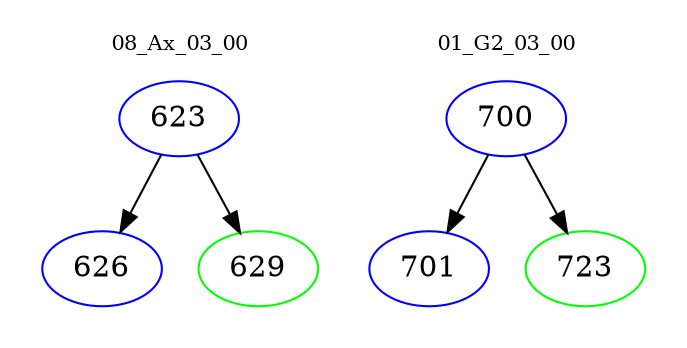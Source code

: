 digraph{
subgraph cluster_0 {
color = white
label = "08_Ax_03_00";
fontsize=10;
T0_623 [label="623", color="blue"]
T0_623 -> T0_626 [color="black"]
T0_626 [label="626", color="blue"]
T0_623 -> T0_629 [color="black"]
T0_629 [label="629", color="green"]
}
subgraph cluster_1 {
color = white
label = "01_G2_03_00";
fontsize=10;
T1_700 [label="700", color="blue"]
T1_700 -> T1_701 [color="black"]
T1_701 [label="701", color="blue"]
T1_700 -> T1_723 [color="black"]
T1_723 [label="723", color="green"]
}
}
